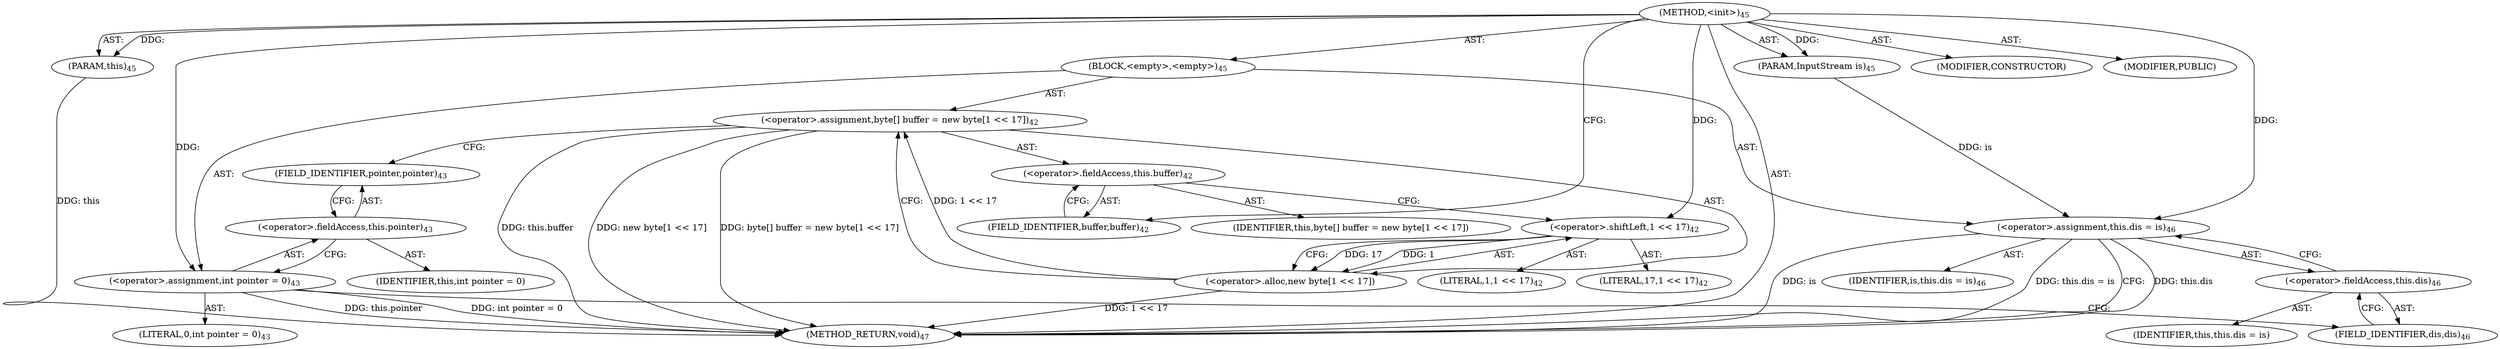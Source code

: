 digraph "&lt;init&gt;" {  
"163" [label = <(METHOD,&lt;init&gt;)<SUB>45</SUB>> ]
"164" [label = <(PARAM,this)<SUB>45</SUB>> ]
"165" [label = <(PARAM,InputStream is)<SUB>45</SUB>> ]
"166" [label = <(BLOCK,&lt;empty&gt;,&lt;empty&gt;)<SUB>45</SUB>> ]
"167" [label = <(&lt;operator&gt;.assignment,byte[] buffer = new byte[1 &lt;&lt; 17])<SUB>42</SUB>> ]
"168" [label = <(&lt;operator&gt;.fieldAccess,this.buffer)<SUB>42</SUB>> ]
"169" [label = <(IDENTIFIER,this,byte[] buffer = new byte[1 &lt;&lt; 17])> ]
"170" [label = <(FIELD_IDENTIFIER,buffer,buffer)<SUB>42</SUB>> ]
"171" [label = <(&lt;operator&gt;.alloc,new byte[1 &lt;&lt; 17])> ]
"172" [label = <(&lt;operator&gt;.shiftLeft,1 &lt;&lt; 17)<SUB>42</SUB>> ]
"173" [label = <(LITERAL,1,1 &lt;&lt; 17)<SUB>42</SUB>> ]
"174" [label = <(LITERAL,17,1 &lt;&lt; 17)<SUB>42</SUB>> ]
"175" [label = <(&lt;operator&gt;.assignment,int pointer = 0)<SUB>43</SUB>> ]
"176" [label = <(&lt;operator&gt;.fieldAccess,this.pointer)<SUB>43</SUB>> ]
"177" [label = <(IDENTIFIER,this,int pointer = 0)> ]
"178" [label = <(FIELD_IDENTIFIER,pointer,pointer)<SUB>43</SUB>> ]
"179" [label = <(LITERAL,0,int pointer = 0)<SUB>43</SUB>> ]
"180" [label = <(&lt;operator&gt;.assignment,this.dis = is)<SUB>46</SUB>> ]
"181" [label = <(&lt;operator&gt;.fieldAccess,this.dis)<SUB>46</SUB>> ]
"182" [label = <(IDENTIFIER,this,this.dis = is)> ]
"183" [label = <(FIELD_IDENTIFIER,dis,dis)<SUB>46</SUB>> ]
"184" [label = <(IDENTIFIER,is,this.dis = is)<SUB>46</SUB>> ]
"185" [label = <(MODIFIER,CONSTRUCTOR)> ]
"186" [label = <(MODIFIER,PUBLIC)> ]
"187" [label = <(METHOD_RETURN,void)<SUB>47</SUB>> ]
  "163" -> "164"  [ label = "AST: "] 
  "163" -> "165"  [ label = "AST: "] 
  "163" -> "166"  [ label = "AST: "] 
  "163" -> "185"  [ label = "AST: "] 
  "163" -> "186"  [ label = "AST: "] 
  "163" -> "187"  [ label = "AST: "] 
  "166" -> "167"  [ label = "AST: "] 
  "166" -> "175"  [ label = "AST: "] 
  "166" -> "180"  [ label = "AST: "] 
  "167" -> "168"  [ label = "AST: "] 
  "167" -> "171"  [ label = "AST: "] 
  "168" -> "169"  [ label = "AST: "] 
  "168" -> "170"  [ label = "AST: "] 
  "171" -> "172"  [ label = "AST: "] 
  "172" -> "173"  [ label = "AST: "] 
  "172" -> "174"  [ label = "AST: "] 
  "175" -> "176"  [ label = "AST: "] 
  "175" -> "179"  [ label = "AST: "] 
  "176" -> "177"  [ label = "AST: "] 
  "176" -> "178"  [ label = "AST: "] 
  "180" -> "181"  [ label = "AST: "] 
  "180" -> "184"  [ label = "AST: "] 
  "181" -> "182"  [ label = "AST: "] 
  "181" -> "183"  [ label = "AST: "] 
  "167" -> "178"  [ label = "CFG: "] 
  "175" -> "183"  [ label = "CFG: "] 
  "180" -> "187"  [ label = "CFG: "] 
  "168" -> "172"  [ label = "CFG: "] 
  "171" -> "167"  [ label = "CFG: "] 
  "176" -> "175"  [ label = "CFG: "] 
  "181" -> "180"  [ label = "CFG: "] 
  "170" -> "168"  [ label = "CFG: "] 
  "172" -> "171"  [ label = "CFG: "] 
  "178" -> "176"  [ label = "CFG: "] 
  "183" -> "181"  [ label = "CFG: "] 
  "163" -> "170"  [ label = "CFG: "] 
  "164" -> "187"  [ label = "DDG: this"] 
  "167" -> "187"  [ label = "DDG: this.buffer"] 
  "171" -> "187"  [ label = "DDG: 1 &lt;&lt; 17"] 
  "167" -> "187"  [ label = "DDG: new byte[1 &lt;&lt; 17]"] 
  "167" -> "187"  [ label = "DDG: byte[] buffer = new byte[1 &lt;&lt; 17]"] 
  "175" -> "187"  [ label = "DDG: this.pointer"] 
  "175" -> "187"  [ label = "DDG: int pointer = 0"] 
  "180" -> "187"  [ label = "DDG: this.dis"] 
  "180" -> "187"  [ label = "DDG: is"] 
  "180" -> "187"  [ label = "DDG: this.dis = is"] 
  "163" -> "164"  [ label = "DDG: "] 
  "163" -> "165"  [ label = "DDG: "] 
  "171" -> "167"  [ label = "DDG: 1 &lt;&lt; 17"] 
  "163" -> "175"  [ label = "DDG: "] 
  "165" -> "180"  [ label = "DDG: is"] 
  "163" -> "180"  [ label = "DDG: "] 
  "172" -> "171"  [ label = "DDG: 1"] 
  "172" -> "171"  [ label = "DDG: 17"] 
  "163" -> "172"  [ label = "DDG: "] 
}
